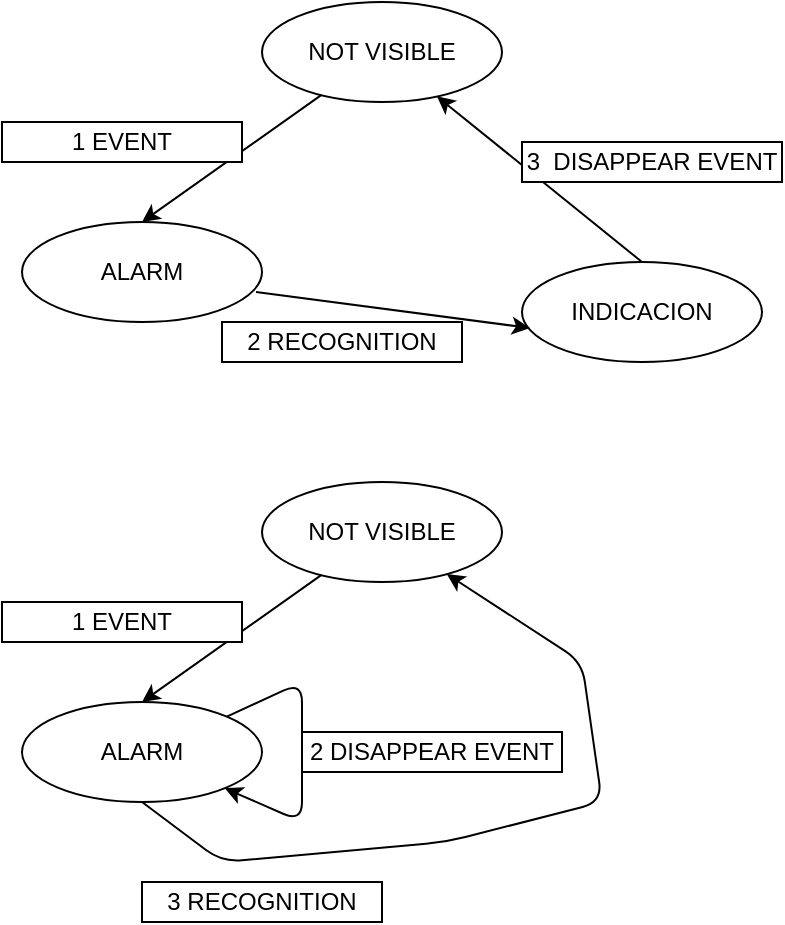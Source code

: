 <mxfile version="12.6.6" type="github">
  <diagram name="Page-1" id="8ce9d11a-91a2-4d17-14d8-a56ed91bf033">
    <mxGraphModel dx="782" dy="697" grid="1" gridSize="10" guides="1" tooltips="1" connect="1" arrows="1" fold="1" page="1" pageScale="1" pageWidth="1100" pageHeight="850" background="#ffffff" math="0" shadow="0">
      <root>
        <mxCell id="0"/>
        <mxCell id="1" parent="0"/>
        <mxCell id="FzZepgpA-SbcwNo7Xo73-1" value="NOT VISIBLE" style="ellipse;whiteSpace=wrap;html=1;" parent="1" vertex="1">
          <mxGeometry x="280" y="50" width="120" height="50" as="geometry"/>
        </mxCell>
        <mxCell id="FzZepgpA-SbcwNo7Xo73-2" value="ALARM" style="ellipse;whiteSpace=wrap;html=1;" parent="1" vertex="1">
          <mxGeometry x="160" y="160" width="120" height="50" as="geometry"/>
        </mxCell>
        <mxCell id="FzZepgpA-SbcwNo7Xo73-3" value="INDICACION" style="ellipse;whiteSpace=wrap;html=1;" parent="1" vertex="1">
          <mxGeometry x="410" y="180" width="120" height="50" as="geometry"/>
        </mxCell>
        <mxCell id="FzZepgpA-SbcwNo7Xo73-4" value="" style="endArrow=classic;html=1;entryX=0.5;entryY=0;entryDx=0;entryDy=0;" parent="1" source="FzZepgpA-SbcwNo7Xo73-1" target="FzZepgpA-SbcwNo7Xo73-2" edge="1">
          <mxGeometry width="50" height="50" relative="1" as="geometry">
            <mxPoint x="160" y="300" as="sourcePoint"/>
            <mxPoint x="210" y="250" as="targetPoint"/>
          </mxGeometry>
        </mxCell>
        <mxCell id="FzZepgpA-SbcwNo7Xo73-5" value="1 EVENT" style="rounded=1;whiteSpace=wrap;html=1;arcSize=0;" parent="1" vertex="1">
          <mxGeometry x="150" y="110" width="120" height="20" as="geometry"/>
        </mxCell>
        <mxCell id="FzZepgpA-SbcwNo7Xo73-6" value="" style="endArrow=classic;html=1;entryX=0.033;entryY=0.66;entryDx=0;entryDy=0;entryPerimeter=0;exitX=0.975;exitY=0.7;exitDx=0;exitDy=0;exitPerimeter=0;" parent="1" source="FzZepgpA-SbcwNo7Xo73-2" target="FzZepgpA-SbcwNo7Xo73-3" edge="1">
          <mxGeometry width="50" height="50" relative="1" as="geometry">
            <mxPoint x="150" y="300" as="sourcePoint"/>
            <mxPoint x="200" y="250" as="targetPoint"/>
          </mxGeometry>
        </mxCell>
        <mxCell id="FzZepgpA-SbcwNo7Xo73-7" value="2 RECOGNITION" style="rounded=1;whiteSpace=wrap;html=1;arcSize=0;" parent="1" vertex="1">
          <mxGeometry x="260" y="210" width="120" height="20" as="geometry"/>
        </mxCell>
        <mxCell id="FzZepgpA-SbcwNo7Xo73-8" value="" style="endArrow=classic;html=1;exitX=0.5;exitY=0;exitDx=0;exitDy=0;" parent="1" source="FzZepgpA-SbcwNo7Xo73-3" target="FzZepgpA-SbcwNo7Xo73-1" edge="1">
          <mxGeometry width="50" height="50" relative="1" as="geometry">
            <mxPoint x="150" y="310" as="sourcePoint"/>
            <mxPoint x="200" y="260" as="targetPoint"/>
          </mxGeometry>
        </mxCell>
        <mxCell id="FzZepgpA-SbcwNo7Xo73-9" value="3&amp;nbsp; DISAPPEAR EVENT" style="rounded=1;whiteSpace=wrap;html=1;arcSize=0;" parent="1" vertex="1">
          <mxGeometry x="410" y="120" width="130" height="20" as="geometry"/>
        </mxCell>
        <mxCell id="jmYrwb-loGhaf_S16mpQ-1" value="NOT VISIBLE" style="ellipse;whiteSpace=wrap;html=1;" vertex="1" parent="1">
          <mxGeometry x="280" y="290" width="120" height="50" as="geometry"/>
        </mxCell>
        <mxCell id="jmYrwb-loGhaf_S16mpQ-2" value="ALARM" style="ellipse;whiteSpace=wrap;html=1;" vertex="1" parent="1">
          <mxGeometry x="160" y="400" width="120" height="50" as="geometry"/>
        </mxCell>
        <mxCell id="jmYrwb-loGhaf_S16mpQ-4" value="" style="endArrow=classic;html=1;entryX=0.5;entryY=0;entryDx=0;entryDy=0;" edge="1" parent="1" source="jmYrwb-loGhaf_S16mpQ-1" target="jmYrwb-loGhaf_S16mpQ-2">
          <mxGeometry width="50" height="50" relative="1" as="geometry">
            <mxPoint x="160" y="540" as="sourcePoint"/>
            <mxPoint x="210" y="490" as="targetPoint"/>
          </mxGeometry>
        </mxCell>
        <mxCell id="jmYrwb-loGhaf_S16mpQ-5" value="1 EVENT" style="rounded=1;whiteSpace=wrap;html=1;arcSize=0;" vertex="1" parent="1">
          <mxGeometry x="150" y="350" width="120" height="20" as="geometry"/>
        </mxCell>
        <mxCell id="jmYrwb-loGhaf_S16mpQ-6" value="" style="endArrow=classic;html=1;exitX=0.5;exitY=1;exitDx=0;exitDy=0;" edge="1" parent="1" source="jmYrwb-loGhaf_S16mpQ-2" target="jmYrwb-loGhaf_S16mpQ-1">
          <mxGeometry width="50" height="50" relative="1" as="geometry">
            <mxPoint x="150" y="540" as="sourcePoint"/>
            <mxPoint x="413.96" y="453" as="targetPoint"/>
            <Array as="points">
              <mxPoint x="260" y="480"/>
              <mxPoint x="372" y="470"/>
              <mxPoint x="450" y="450"/>
              <mxPoint x="440" y="380"/>
            </Array>
          </mxGeometry>
        </mxCell>
        <mxCell id="jmYrwb-loGhaf_S16mpQ-7" value="3 RECOGNITION" style="rounded=1;whiteSpace=wrap;html=1;arcSize=0;" vertex="1" parent="1">
          <mxGeometry x="220" y="490" width="120" height="20" as="geometry"/>
        </mxCell>
        <mxCell id="jmYrwb-loGhaf_S16mpQ-8" value="" style="endArrow=classic;html=1;exitX=1;exitY=0;exitDx=0;exitDy=0;" edge="1" parent="1" source="jmYrwb-loGhaf_S16mpQ-2" target="jmYrwb-loGhaf_S16mpQ-2">
          <mxGeometry width="50" height="50" relative="1" as="geometry">
            <mxPoint x="150" y="550" as="sourcePoint"/>
            <mxPoint x="200" y="500" as="targetPoint"/>
            <Array as="points">
              <mxPoint x="300" y="390"/>
            </Array>
          </mxGeometry>
        </mxCell>
        <mxCell id="jmYrwb-loGhaf_S16mpQ-9" value="2 DISAPPEAR EVENT" style="rounded=1;whiteSpace=wrap;html=1;arcSize=0;" vertex="1" parent="1">
          <mxGeometry x="300" y="415" width="130" height="20" as="geometry"/>
        </mxCell>
      </root>
    </mxGraphModel>
  </diagram>
</mxfile>

